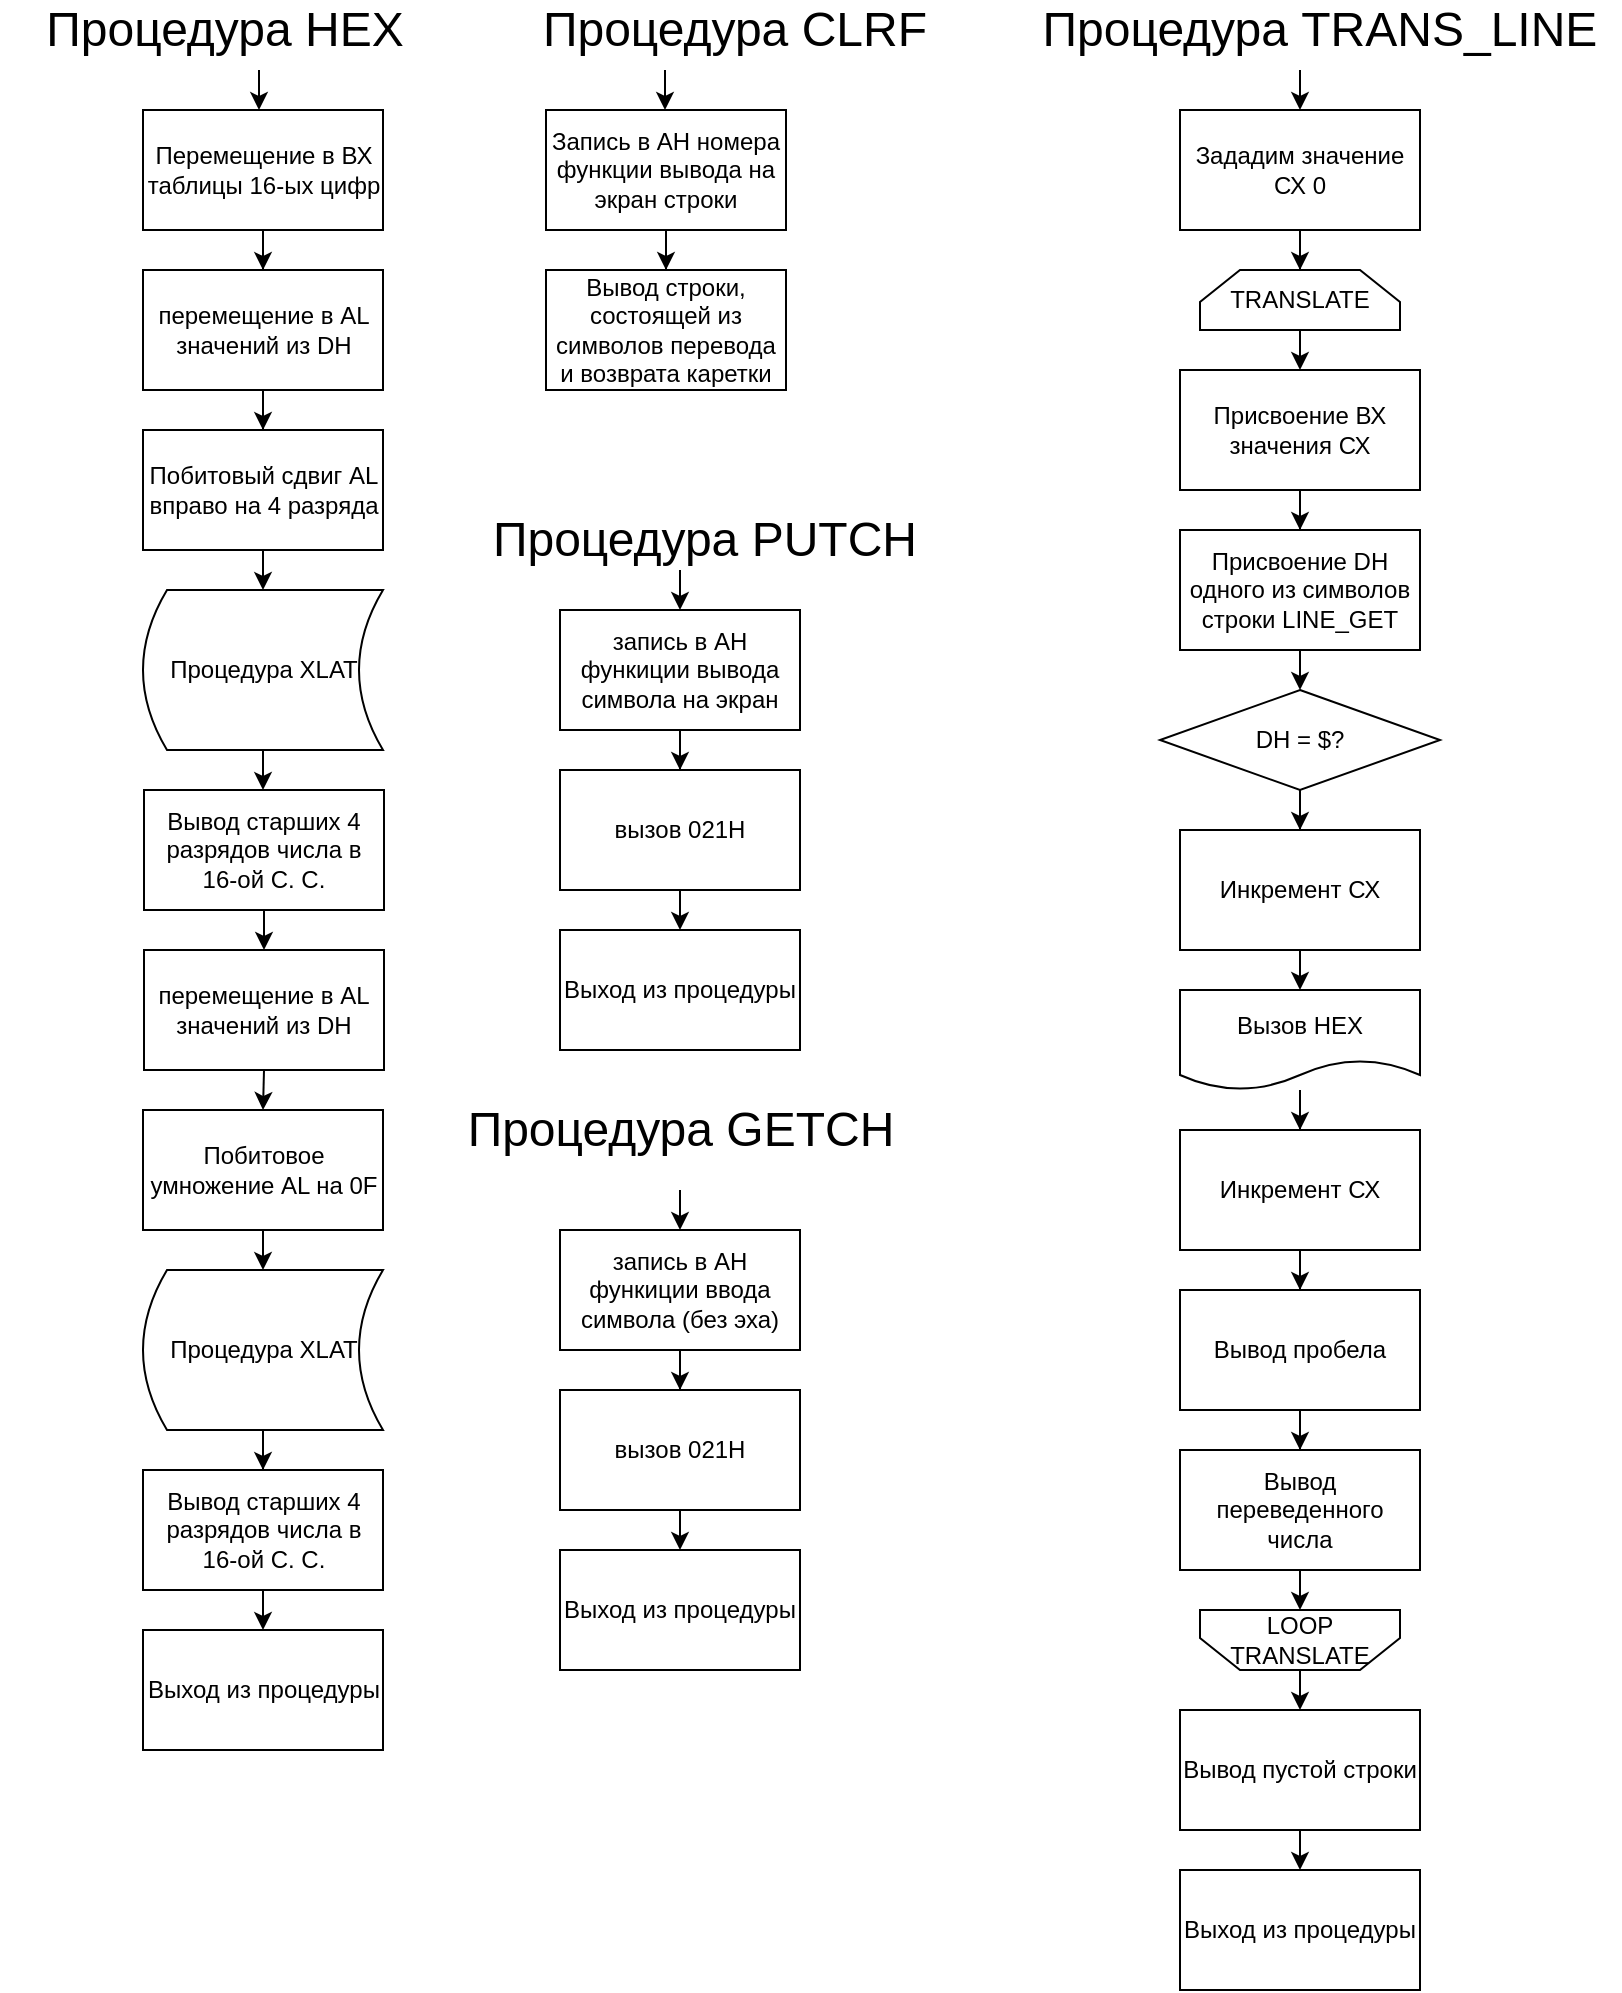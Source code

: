 <mxfile version="13.0.2"><diagram id="g1aIIXNZpWWMktZNlkOC" name="Page-1"><mxGraphModel dx="780" dy="1095" grid="1" gridSize="10" guides="1" tooltips="1" connect="1" arrows="1" fold="1" page="1" pageScale="1" pageWidth="827" pageHeight="1169" math="0" shadow="0"><root><mxCell id="0"/><mxCell id="1" parent="0"/><mxCell id="EXrTeODx96fQ-7PfmO0i-147" value="&lt;font style=&quot;font-size: 24px&quot;&gt;Процедура НЕХ&lt;/font&gt;" style="text;html=1;strokeColor=none;fillColor=none;align=center;verticalAlign=middle;whiteSpace=wrap;rounded=0;" vertex="1" parent="1"><mxGeometry x="10" y="10" width="225" height="20" as="geometry"/></mxCell><mxCell id="EXrTeODx96fQ-7PfmO0i-148" value="" style="edgeStyle=orthogonalEdgeStyle;rounded=0;orthogonalLoop=1;jettySize=auto;html=1;" edge="1" parent="1" source="EXrTeODx96fQ-7PfmO0i-149" target="EXrTeODx96fQ-7PfmO0i-151"><mxGeometry relative="1" as="geometry"/></mxCell><mxCell id="EXrTeODx96fQ-7PfmO0i-149" value="Перемещение в ВХ таблицы 16-ых цифр" style="rounded=0;whiteSpace=wrap;html=1;" vertex="1" parent="1"><mxGeometry x="81.5" y="60" width="120" height="60" as="geometry"/></mxCell><mxCell id="EXrTeODx96fQ-7PfmO0i-150" value="" style="edgeStyle=orthogonalEdgeStyle;rounded=0;orthogonalLoop=1;jettySize=auto;html=1;" edge="1" parent="1" source="EXrTeODx96fQ-7PfmO0i-151" target="EXrTeODx96fQ-7PfmO0i-153"><mxGeometry relative="1" as="geometry"/></mxCell><mxCell id="EXrTeODx96fQ-7PfmO0i-151" value="перемещение в AL значений из DH" style="rounded=0;whiteSpace=wrap;html=1;" vertex="1" parent="1"><mxGeometry x="81.5" y="140" width="120" height="60" as="geometry"/></mxCell><mxCell id="EXrTeODx96fQ-7PfmO0i-152" style="edgeStyle=orthogonalEdgeStyle;rounded=0;orthogonalLoop=1;jettySize=auto;html=1;exitX=0.5;exitY=1;exitDx=0;exitDy=0;entryX=0.5;entryY=0;entryDx=0;entryDy=0;" edge="1" parent="1" source="EXrTeODx96fQ-7PfmO0i-153" target="EXrTeODx96fQ-7PfmO0i-156"><mxGeometry relative="1" as="geometry"/></mxCell><mxCell id="EXrTeODx96fQ-7PfmO0i-153" value="Побитовый сдвиг AL вправо на 4 разряда" style="rounded=0;whiteSpace=wrap;html=1;" vertex="1" parent="1"><mxGeometry x="81.5" y="220" width="120" height="60" as="geometry"/></mxCell><mxCell id="EXrTeODx96fQ-7PfmO0i-154" style="edgeStyle=orthogonalEdgeStyle;rounded=0;orthogonalLoop=1;jettySize=auto;html=1;exitX=0.5;exitY=1;exitDx=0;exitDy=0;entryX=0.5;entryY=0;entryDx=0;entryDy=0;" edge="1" parent="1"><mxGeometry relative="1" as="geometry"><mxPoint x="139.5" y="40" as="sourcePoint"/><mxPoint x="139.5" y="60" as="targetPoint"/><Array as="points"><mxPoint x="139.5" y="40"/><mxPoint x="139.5" y="40"/></Array></mxGeometry></mxCell><mxCell id="EXrTeODx96fQ-7PfmO0i-155" value="" style="edgeStyle=orthogonalEdgeStyle;rounded=0;orthogonalLoop=1;jettySize=auto;html=1;" edge="1" parent="1" source="EXrTeODx96fQ-7PfmO0i-156"><mxGeometry relative="1" as="geometry"><mxPoint x="141.5" y="400" as="targetPoint"/></mxGeometry></mxCell><mxCell id="EXrTeODx96fQ-7PfmO0i-156" value="Процедура XLAT" style="shape=dataStorage;whiteSpace=wrap;html=1;" vertex="1" parent="1"><mxGeometry x="81.5" y="300" width="120" height="80" as="geometry"/></mxCell><mxCell id="EXrTeODx96fQ-7PfmO0i-157" style="edgeStyle=orthogonalEdgeStyle;rounded=0;orthogonalLoop=1;jettySize=auto;html=1;exitX=0.5;exitY=1;exitDx=0;exitDy=0;entryX=0.5;entryY=0;entryDx=0;entryDy=0;" edge="1" parent="1" source="EXrTeODx96fQ-7PfmO0i-158" target="EXrTeODx96fQ-7PfmO0i-160"><mxGeometry relative="1" as="geometry"/></mxCell><mxCell id="EXrTeODx96fQ-7PfmO0i-158" value="Вывод старших 4 разрядов числа в 16-ой С. С." style="rounded=0;whiteSpace=wrap;html=1;" vertex="1" parent="1"><mxGeometry x="82" y="400" width="120" height="60" as="geometry"/></mxCell><mxCell id="EXrTeODx96fQ-7PfmO0i-188" style="edgeStyle=orthogonalEdgeStyle;rounded=0;jumpStyle=arc;orthogonalLoop=1;jettySize=auto;html=1;exitX=0.5;exitY=1;exitDx=0;exitDy=0;entryX=0.5;entryY=0;entryDx=0;entryDy=0;" edge="1" parent="1" source="EXrTeODx96fQ-7PfmO0i-160" target="EXrTeODx96fQ-7PfmO0i-162"><mxGeometry relative="1" as="geometry"/></mxCell><mxCell id="EXrTeODx96fQ-7PfmO0i-160" value="перемещение в AL значений из DH" style="rounded=0;whiteSpace=wrap;html=1;" vertex="1" parent="1"><mxGeometry x="82" y="480" width="120" height="60" as="geometry"/></mxCell><mxCell id="EXrTeODx96fQ-7PfmO0i-187" style="edgeStyle=orthogonalEdgeStyle;rounded=0;jumpStyle=arc;orthogonalLoop=1;jettySize=auto;html=1;exitX=0.5;exitY=1;exitDx=0;exitDy=0;entryX=0.5;entryY=0;entryDx=0;entryDy=0;" edge="1" parent="1" source="EXrTeODx96fQ-7PfmO0i-162" target="EXrTeODx96fQ-7PfmO0i-164"><mxGeometry relative="1" as="geometry"/></mxCell><mxCell id="EXrTeODx96fQ-7PfmO0i-162" value="Побитовое умножение AL на 0F" style="rounded=0;whiteSpace=wrap;html=1;" vertex="1" parent="1"><mxGeometry x="81.5" y="560" width="120" height="60" as="geometry"/></mxCell><mxCell id="EXrTeODx96fQ-7PfmO0i-163" value="" style="edgeStyle=orthogonalEdgeStyle;rounded=0;orthogonalLoop=1;jettySize=auto;html=1;entryX=0.5;entryY=0;entryDx=0;entryDy=0;" edge="1" parent="1" source="EXrTeODx96fQ-7PfmO0i-164" target="EXrTeODx96fQ-7PfmO0i-166"><mxGeometry relative="1" as="geometry"><mxPoint x="450" y="1110" as="targetPoint"/></mxGeometry></mxCell><mxCell id="EXrTeODx96fQ-7PfmO0i-164" value="Процедура XLAT" style="shape=dataStorage;whiteSpace=wrap;html=1;" vertex="1" parent="1"><mxGeometry x="81.5" y="640" width="120" height="80" as="geometry"/></mxCell><mxCell id="EXrTeODx96fQ-7PfmO0i-165" value="" style="edgeStyle=orthogonalEdgeStyle;rounded=0;orthogonalLoop=1;jettySize=auto;html=1;entryX=0.5;entryY=0;entryDx=0;entryDy=0;" edge="1" parent="1" source="EXrTeODx96fQ-7PfmO0i-166" target="EXrTeODx96fQ-7PfmO0i-167"><mxGeometry relative="1" as="geometry"><Array as="points"><mxPoint x="142" y="820"/><mxPoint x="142" y="820"/></Array></mxGeometry></mxCell><mxCell id="EXrTeODx96fQ-7PfmO0i-166" value="Вывод старших 4 разрядов числа в 16-ой С. С." style="rounded=0;whiteSpace=wrap;html=1;" vertex="1" parent="1"><mxGeometry x="81.5" y="740" width="120" height="60" as="geometry"/></mxCell><mxCell id="EXrTeODx96fQ-7PfmO0i-167" value="Выход из процедуры" style="rounded=0;whiteSpace=wrap;html=1;" vertex="1" parent="1"><mxGeometry x="81.5" y="820" width="120" height="60" as="geometry"/></mxCell><mxCell id="EXrTeODx96fQ-7PfmO0i-168" value="&lt;font style=&quot;font-size: 24px&quot;&gt;Процедура СLRF&lt;br&gt;&lt;/font&gt;" style="text;html=1;strokeColor=none;fillColor=none;align=center;verticalAlign=middle;whiteSpace=wrap;rounded=0;" vertex="1" parent="1"><mxGeometry x="265" y="10" width="225" height="20" as="geometry"/></mxCell><mxCell id="EXrTeODx96fQ-7PfmO0i-169" style="edgeStyle=orthogonalEdgeStyle;rounded=0;orthogonalLoop=1;jettySize=auto;html=1;exitX=0.5;exitY=1;exitDx=0;exitDy=0;entryX=0.5;entryY=0;entryDx=0;entryDy=0;" edge="1" parent="1"><mxGeometry relative="1" as="geometry"><mxPoint x="342.5" y="40" as="sourcePoint"/><mxPoint x="342.5" y="60" as="targetPoint"/><Array as="points"><mxPoint x="343" y="50"/><mxPoint x="343" y="50"/></Array></mxGeometry></mxCell><mxCell id="EXrTeODx96fQ-7PfmO0i-170" value="" style="edgeStyle=orthogonalEdgeStyle;rounded=0;orthogonalLoop=1;jettySize=auto;html=1;" edge="1" parent="1" source="EXrTeODx96fQ-7PfmO0i-171" target="EXrTeODx96fQ-7PfmO0i-172"><mxGeometry relative="1" as="geometry"/></mxCell><mxCell id="EXrTeODx96fQ-7PfmO0i-171" value="Запись в АН номера функции вывода на экран строки" style="rounded=0;whiteSpace=wrap;html=1;" vertex="1" parent="1"><mxGeometry x="283" y="60" width="120" height="60" as="geometry"/></mxCell><mxCell id="EXrTeODx96fQ-7PfmO0i-172" value="Вывод строки, состоящей из символов перевода и возврата каретки" style="rounded=0;whiteSpace=wrap;html=1;" vertex="1" parent="1"><mxGeometry x="283" y="140" width="120" height="60" as="geometry"/></mxCell><mxCell id="EXrTeODx96fQ-7PfmO0i-173" value="&lt;font style=&quot;font-size: 24px&quot;&gt;Процедура PUTCH&lt;br&gt;&lt;/font&gt;" style="text;html=1;strokeColor=none;fillColor=none;align=center;verticalAlign=middle;whiteSpace=wrap;rounded=0;" vertex="1" parent="1"><mxGeometry x="250" y="265" width="225" height="20" as="geometry"/></mxCell><mxCell id="EXrTeODx96fQ-7PfmO0i-174" style="edgeStyle=orthogonalEdgeStyle;rounded=0;orthogonalLoop=1;jettySize=auto;html=1;exitX=0.5;exitY=1;exitDx=0;exitDy=0;entryX=0.5;entryY=0;entryDx=0;entryDy=0;" edge="1" parent="1"><mxGeometry relative="1" as="geometry"><mxPoint x="350" y="290" as="sourcePoint"/><mxPoint x="350" y="310" as="targetPoint"/><Array as="points"><mxPoint x="350.5" y="300"/><mxPoint x="350.5" y="300"/></Array></mxGeometry></mxCell><mxCell id="EXrTeODx96fQ-7PfmO0i-175" value="" style="edgeStyle=orthogonalEdgeStyle;rounded=0;orthogonalLoop=1;jettySize=auto;html=1;" edge="1" parent="1" source="EXrTeODx96fQ-7PfmO0i-176" target="EXrTeODx96fQ-7PfmO0i-178"><mxGeometry relative="1" as="geometry"/></mxCell><mxCell id="EXrTeODx96fQ-7PfmO0i-176" value="запись в АН функиции вывода символа на экран" style="rounded=0;whiteSpace=wrap;html=1;" vertex="1" parent="1"><mxGeometry x="290" y="310" width="120" height="60" as="geometry"/></mxCell><mxCell id="EXrTeODx96fQ-7PfmO0i-177" style="edgeStyle=orthogonalEdgeStyle;rounded=0;orthogonalLoop=1;jettySize=auto;html=1;exitX=0.5;exitY=1;exitDx=0;exitDy=0;entryX=0.5;entryY=0;entryDx=0;entryDy=0;" edge="1" parent="1" source="EXrTeODx96fQ-7PfmO0i-178" target="EXrTeODx96fQ-7PfmO0i-179"><mxGeometry relative="1" as="geometry"/></mxCell><mxCell id="EXrTeODx96fQ-7PfmO0i-178" value="вызов 021Н" style="rounded=0;whiteSpace=wrap;html=1;" vertex="1" parent="1"><mxGeometry x="290" y="390" width="120" height="60" as="geometry"/></mxCell><mxCell id="EXrTeODx96fQ-7PfmO0i-179" value="Выход из процедуры" style="rounded=0;whiteSpace=wrap;html=1;" vertex="1" parent="1"><mxGeometry x="290" y="470" width="120" height="60" as="geometry"/></mxCell><mxCell id="EXrTeODx96fQ-7PfmO0i-180" value="&lt;font style=&quot;font-size: 24px&quot;&gt;Процедура GETCH&lt;br&gt;&lt;/font&gt;" style="text;html=1;strokeColor=none;fillColor=none;align=center;verticalAlign=middle;whiteSpace=wrap;rounded=0;" vertex="1" parent="1"><mxGeometry x="237.5" y="560" width="225" height="20" as="geometry"/></mxCell><mxCell id="EXrTeODx96fQ-7PfmO0i-181" style="edgeStyle=orthogonalEdgeStyle;rounded=0;orthogonalLoop=1;jettySize=auto;html=1;exitX=0.5;exitY=1;exitDx=0;exitDy=0;entryX=0.5;entryY=0;entryDx=0;entryDy=0;" edge="1" parent="1"><mxGeometry relative="1" as="geometry"><mxPoint x="350" y="600" as="sourcePoint"/><mxPoint x="350" y="620" as="targetPoint"/><Array as="points"><mxPoint x="350.5" y="610"/><mxPoint x="350.5" y="610"/></Array></mxGeometry></mxCell><mxCell id="EXrTeODx96fQ-7PfmO0i-182" value="" style="edgeStyle=orthogonalEdgeStyle;rounded=0;orthogonalLoop=1;jettySize=auto;html=1;" edge="1" parent="1" source="EXrTeODx96fQ-7PfmO0i-183" target="EXrTeODx96fQ-7PfmO0i-185"><mxGeometry relative="1" as="geometry"/></mxCell><mxCell id="EXrTeODx96fQ-7PfmO0i-183" value="запись в АН функиции ввода символа (без эха)" style="rounded=0;whiteSpace=wrap;html=1;" vertex="1" parent="1"><mxGeometry x="290" y="620" width="120" height="60" as="geometry"/></mxCell><mxCell id="EXrTeODx96fQ-7PfmO0i-184" style="edgeStyle=orthogonalEdgeStyle;rounded=0;orthogonalLoop=1;jettySize=auto;html=1;exitX=0.5;exitY=1;exitDx=0;exitDy=0;entryX=0.5;entryY=0;entryDx=0;entryDy=0;" edge="1" parent="1" source="EXrTeODx96fQ-7PfmO0i-185" target="EXrTeODx96fQ-7PfmO0i-186"><mxGeometry relative="1" as="geometry"/></mxCell><mxCell id="EXrTeODx96fQ-7PfmO0i-185" value="вызов 021Н" style="rounded=0;whiteSpace=wrap;html=1;" vertex="1" parent="1"><mxGeometry x="290" y="700" width="120" height="60" as="geometry"/></mxCell><mxCell id="EXrTeODx96fQ-7PfmO0i-186" value="Выход из процедуры" style="rounded=0;whiteSpace=wrap;html=1;" vertex="1" parent="1"><mxGeometry x="290" y="780" width="120" height="60" as="geometry"/></mxCell><mxCell id="EXrTeODx96fQ-7PfmO0i-189" value="&lt;font style=&quot;font-size: 24px&quot;&gt;Процедура TRANS_LINE&lt;br&gt;&lt;/font&gt;" style="text;html=1;strokeColor=none;fillColor=none;align=center;verticalAlign=middle;whiteSpace=wrap;rounded=0;" vertex="1" parent="1"><mxGeometry x="520" y="5" width="300" height="30" as="geometry"/></mxCell><mxCell id="EXrTeODx96fQ-7PfmO0i-190" style="edgeStyle=orthogonalEdgeStyle;rounded=0;orthogonalLoop=1;jettySize=auto;html=1;exitX=0.5;exitY=1;exitDx=0;exitDy=0;entryX=0.5;entryY=0;entryDx=0;entryDy=0;" edge="1" parent="1"><mxGeometry relative="1" as="geometry"><mxPoint x="660" y="40" as="sourcePoint"/><mxPoint x="660" y="60" as="targetPoint"/><Array as="points"><mxPoint x="660.5" y="50"/><mxPoint x="660.5" y="50"/></Array></mxGeometry></mxCell><mxCell id="EXrTeODx96fQ-7PfmO0i-193" value="" style="edgeStyle=orthogonalEdgeStyle;rounded=0;jumpStyle=arc;orthogonalLoop=1;jettySize=auto;html=1;entryX=0.5;entryY=0;entryDx=0;entryDy=0;" edge="1" parent="1" source="EXrTeODx96fQ-7PfmO0i-191" target="EXrTeODx96fQ-7PfmO0i-194"><mxGeometry relative="1" as="geometry"><mxPoint x="660" y="200" as="targetPoint"/></mxGeometry></mxCell><mxCell id="EXrTeODx96fQ-7PfmO0i-191" value="Зададим значение СХ 0" style="rounded=0;whiteSpace=wrap;html=1;" vertex="1" parent="1"><mxGeometry x="600" y="60" width="120" height="60" as="geometry"/></mxCell><mxCell id="EXrTeODx96fQ-7PfmO0i-196" style="edgeStyle=orthogonalEdgeStyle;rounded=0;jumpStyle=arc;orthogonalLoop=1;jettySize=auto;html=1;exitX=0.5;exitY=1;exitDx=0;exitDy=0;entryX=0.5;entryY=0;entryDx=0;entryDy=0;" edge="1" parent="1" source="EXrTeODx96fQ-7PfmO0i-194" target="EXrTeODx96fQ-7PfmO0i-195"><mxGeometry relative="1" as="geometry"/></mxCell><mxCell id="EXrTeODx96fQ-7PfmO0i-194" value="TRANSLATE" style="shape=loopLimit;whiteSpace=wrap;html=1;" vertex="1" parent="1"><mxGeometry x="610" y="140" width="100" height="30" as="geometry"/></mxCell><mxCell id="EXrTeODx96fQ-7PfmO0i-198" value="" style="edgeStyle=orthogonalEdgeStyle;rounded=0;jumpStyle=arc;orthogonalLoop=1;jettySize=auto;html=1;" edge="1" parent="1" source="EXrTeODx96fQ-7PfmO0i-195" target="EXrTeODx96fQ-7PfmO0i-197"><mxGeometry relative="1" as="geometry"/></mxCell><mxCell id="EXrTeODx96fQ-7PfmO0i-195" value="Присвоение ВХ значения СХ" style="rounded=0;whiteSpace=wrap;html=1;" vertex="1" parent="1"><mxGeometry x="600" y="190" width="120" height="60" as="geometry"/></mxCell><mxCell id="EXrTeODx96fQ-7PfmO0i-202" style="edgeStyle=orthogonalEdgeStyle;rounded=0;jumpStyle=arc;orthogonalLoop=1;jettySize=auto;html=1;exitX=0.5;exitY=1;exitDx=0;exitDy=0;entryX=0.5;entryY=0;entryDx=0;entryDy=0;" edge="1" parent="1" source="EXrTeODx96fQ-7PfmO0i-197" target="EXrTeODx96fQ-7PfmO0i-201"><mxGeometry relative="1" as="geometry"/></mxCell><mxCell id="EXrTeODx96fQ-7PfmO0i-197" value="Присвоение DH одного из символов строки LINE_GET" style="rounded=0;whiteSpace=wrap;html=1;" vertex="1" parent="1"><mxGeometry x="600" y="270" width="120" height="60" as="geometry"/></mxCell><mxCell id="EXrTeODx96fQ-7PfmO0i-204" value="" style="edgeStyle=orthogonalEdgeStyle;rounded=0;jumpStyle=arc;orthogonalLoop=1;jettySize=auto;html=1;entryX=0.5;entryY=0;entryDx=0;entryDy=0;" edge="1" parent="1" source="EXrTeODx96fQ-7PfmO0i-201" target="EXrTeODx96fQ-7PfmO0i-205"><mxGeometry relative="1" as="geometry"><mxPoint x="660" y="480" as="targetPoint"/></mxGeometry></mxCell><mxCell id="EXrTeODx96fQ-7PfmO0i-201" value="DH = $?" style="rhombus;whiteSpace=wrap;html=1;" vertex="1" parent="1"><mxGeometry x="590" y="350" width="140" height="50" as="geometry"/></mxCell><mxCell id="EXrTeODx96fQ-7PfmO0i-207" style="edgeStyle=orthogonalEdgeStyle;rounded=0;jumpStyle=arc;orthogonalLoop=1;jettySize=auto;html=1;exitX=0.5;exitY=1;exitDx=0;exitDy=0;entryX=0.5;entryY=0;entryDx=0;entryDy=0;" edge="1" parent="1" source="EXrTeODx96fQ-7PfmO0i-205" target="EXrTeODx96fQ-7PfmO0i-206"><mxGeometry relative="1" as="geometry"/></mxCell><mxCell id="EXrTeODx96fQ-7PfmO0i-205" value="Инкремент СХ" style="rounded=0;whiteSpace=wrap;html=1;" vertex="1" parent="1"><mxGeometry x="600" y="420" width="120" height="60" as="geometry"/></mxCell><mxCell id="EXrTeODx96fQ-7PfmO0i-206" value="Вызов HEX" style="shape=document;whiteSpace=wrap;html=1;boundedLbl=1;" vertex="1" parent="1"><mxGeometry x="600" y="500" width="120" height="50" as="geometry"/></mxCell><mxCell id="EXrTeODx96fQ-7PfmO0i-211" style="edgeStyle=orthogonalEdgeStyle;rounded=0;jumpStyle=arc;orthogonalLoop=1;jettySize=auto;html=1;entryX=0.5;entryY=0;entryDx=0;entryDy=0;" edge="1" parent="1" source="EXrTeODx96fQ-7PfmO0i-206" target="EXrTeODx96fQ-7PfmO0i-208"><mxGeometry relative="1" as="geometry"/></mxCell><mxCell id="EXrTeODx96fQ-7PfmO0i-213" value="" style="edgeStyle=orthogonalEdgeStyle;rounded=0;jumpStyle=arc;orthogonalLoop=1;jettySize=auto;html=1;" edge="1" parent="1" source="EXrTeODx96fQ-7PfmO0i-208" target="EXrTeODx96fQ-7PfmO0i-212"><mxGeometry relative="1" as="geometry"/></mxCell><mxCell id="EXrTeODx96fQ-7PfmO0i-208" value="Инкремент СХ" style="rounded=0;whiteSpace=wrap;html=1;" vertex="1" parent="1"><mxGeometry x="600" y="570" width="120" height="60" as="geometry"/></mxCell><mxCell id="EXrTeODx96fQ-7PfmO0i-215" value="" style="edgeStyle=orthogonalEdgeStyle;rounded=0;jumpStyle=arc;orthogonalLoop=1;jettySize=auto;html=1;" edge="1" parent="1" source="EXrTeODx96fQ-7PfmO0i-212" target="EXrTeODx96fQ-7PfmO0i-214"><mxGeometry relative="1" as="geometry"/></mxCell><mxCell id="EXrTeODx96fQ-7PfmO0i-212" value="Вывод пробела" style="rounded=0;whiteSpace=wrap;html=1;" vertex="1" parent="1"><mxGeometry x="600" y="650" width="120" height="60" as="geometry"/></mxCell><mxCell id="EXrTeODx96fQ-7PfmO0i-217" style="edgeStyle=orthogonalEdgeStyle;rounded=0;jumpStyle=arc;orthogonalLoop=1;jettySize=auto;html=1;exitX=0.5;exitY=1;exitDx=0;exitDy=0;entryX=0.5;entryY=1;entryDx=0;entryDy=0;" edge="1" parent="1" source="EXrTeODx96fQ-7PfmO0i-214" target="EXrTeODx96fQ-7PfmO0i-216"><mxGeometry relative="1" as="geometry"/></mxCell><mxCell id="EXrTeODx96fQ-7PfmO0i-214" value="Вывод переведенного числа" style="rounded=0;whiteSpace=wrap;html=1;" vertex="1" parent="1"><mxGeometry x="600" y="730" width="120" height="60" as="geometry"/></mxCell><mxCell id="EXrTeODx96fQ-7PfmO0i-219" style="edgeStyle=orthogonalEdgeStyle;rounded=0;jumpStyle=arc;orthogonalLoop=1;jettySize=auto;html=1;exitX=0.5;exitY=0;exitDx=0;exitDy=0;entryX=0.5;entryY=0;entryDx=0;entryDy=0;" edge="1" parent="1" source="EXrTeODx96fQ-7PfmO0i-216" target="EXrTeODx96fQ-7PfmO0i-218"><mxGeometry relative="1" as="geometry"/></mxCell><mxCell id="EXrTeODx96fQ-7PfmO0i-216" value="LOOP TRANSLATE" style="shape=loopLimit;whiteSpace=wrap;html=1;direction=west;" vertex="1" parent="1"><mxGeometry x="610" y="810" width="100" height="30" as="geometry"/></mxCell><mxCell id="EXrTeODx96fQ-7PfmO0i-221" style="edgeStyle=orthogonalEdgeStyle;rounded=0;jumpStyle=arc;orthogonalLoop=1;jettySize=auto;html=1;exitX=0.5;exitY=1;exitDx=0;exitDy=0;entryX=0.5;entryY=0;entryDx=0;entryDy=0;" edge="1" parent="1" source="EXrTeODx96fQ-7PfmO0i-218" target="EXrTeODx96fQ-7PfmO0i-220"><mxGeometry relative="1" as="geometry"/></mxCell><mxCell id="EXrTeODx96fQ-7PfmO0i-218" value="Вывод пустой строки" style="rounded=0;whiteSpace=wrap;html=1;" vertex="1" parent="1"><mxGeometry x="600" y="860" width="120" height="60" as="geometry"/></mxCell><mxCell id="EXrTeODx96fQ-7PfmO0i-220" value="Выход из процедуры" style="rounded=0;whiteSpace=wrap;html=1;" vertex="1" parent="1"><mxGeometry x="600" y="940" width="120" height="60" as="geometry"/></mxCell></root></mxGraphModel></diagram></mxfile>